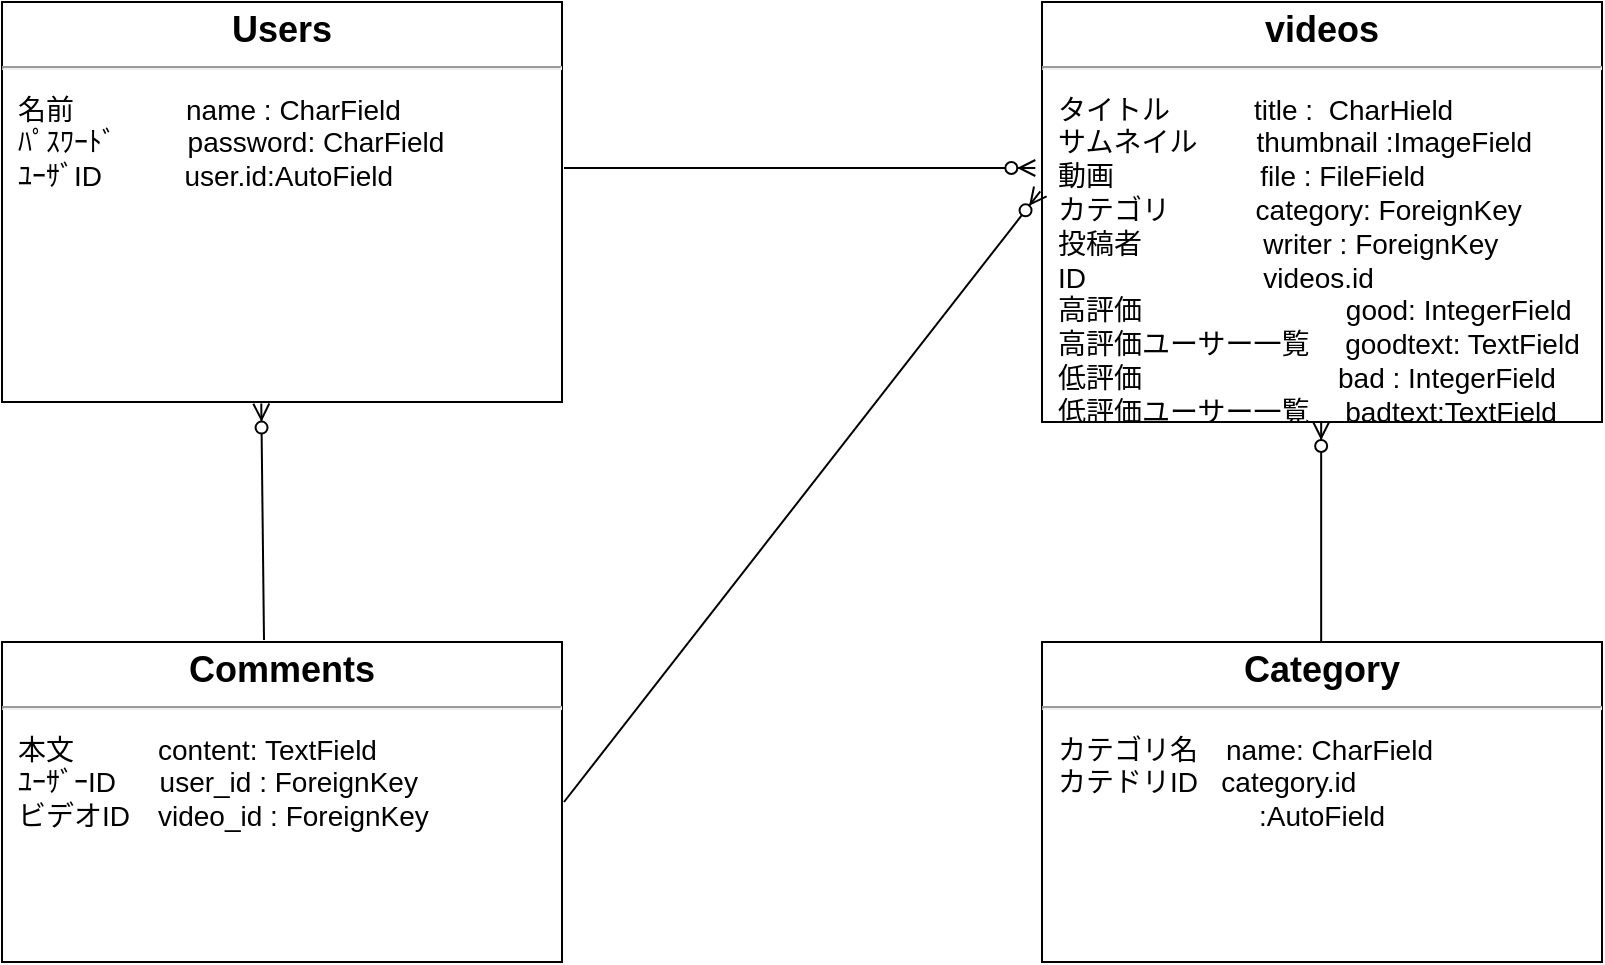 <mxfile version="14.6.13" type="device"><diagram id="ZUkFhhqWnhC4JJCuce4R" name="ページ1"><mxGraphModel dx="1326" dy="626" grid="1" gridSize="10" guides="1" tooltips="1" connect="1" arrows="1" fold="1" page="1" pageScale="1" pageWidth="827" pageHeight="1169" math="0" shadow="0"><root><mxCell id="0"/><mxCell id="1" parent="0"/><mxCell id="0TJTjGrkRE97xuGlmy0G-12" value="&lt;p style=&quot;margin: 0px ; margin-top: 4px ; text-align: center&quot;&gt;&lt;font style=&quot;font-size: 18px&quot;&gt;&lt;b&gt;Users&lt;/b&gt;&lt;/font&gt;&lt;/p&gt;&lt;hr&gt;&lt;p&gt;&lt;/p&gt;&lt;p style=&quot;margin: 0px ; margin-left: 8px ; text-align: left&quot;&gt;&lt;font style=&quot;font-size: 14px&quot;&gt;名前　　　　name : CharField&lt;/font&gt;&lt;/p&gt;&lt;p style=&quot;margin: 0px ; margin-left: 8px ; text-align: left&quot;&gt;&lt;font style=&quot;font-size: 14px&quot;&gt;ﾊﾟｽﾜｰﾄﾞ　&amp;nbsp; password: string&lt;/font&gt;&lt;/p&gt;&lt;p style=&quot;margin: 0px ; margin-left: 8px ; text-align: left&quot;&gt;&lt;font size=&quot;3&quot;&gt;ﾕｰｻﾞID&amp;nbsp; &amp;nbsp; &amp;nbsp; user.id:&lt;/font&gt;&lt;span style=&quot;font-size: medium&quot;&gt;AutoField&lt;/span&gt;&lt;/p&gt;&lt;p style=&quot;margin: 0px ; margin-left: 8px ; text-align: left&quot;&gt;&lt;br&gt;&lt;/p&gt;" style="shape=rect;overflow=fill;html=1;whiteSpace=wrap;align=center;" parent="1" vertex="1"><mxGeometry x="80" y="40" width="280" height="200" as="geometry"/></mxCell><mxCell id="0TJTjGrkRE97xuGlmy0G-14" value="&lt;p style=&quot;margin: 0px ; margin-top: 4px ; text-align: center&quot;&gt;&lt;font style=&quot;font-size: 18px&quot;&gt;&lt;b&gt;Comments&lt;/b&gt;&lt;/font&gt;&lt;/p&gt;&lt;hr&gt;&lt;p&gt;&lt;/p&gt;&lt;p style=&quot;margin: 0px 0px 0px 8px ; text-align: left ; font-size: 14px&quot;&gt;&lt;font style=&quot;font-size: 14px&quot;&gt;本文　　　content: TextField&lt;/font&gt;&lt;/p&gt;&lt;p style=&quot;margin: 0px 0px 0px 8px ; text-align: left ; font-size: 14px&quot;&gt;&lt;font style=&quot;font-size: 14px&quot;&gt;ﾕｰｻﾞｰID　&amp;nbsp; user_id : ForeignKey&lt;/font&gt;&lt;/p&gt;&lt;p style=&quot;margin: 0px 0px 0px 8px ; text-align: left ; font-size: 14px&quot;&gt;&lt;font style=&quot;font-size: 14px&quot;&gt;ビデオID　video_id : ForeignKey&lt;/font&gt;&lt;/p&gt;&lt;p style=&quot;margin: 0px 0px 0px 8px ; text-align: left ; font-size: 14px&quot;&gt;&lt;br&gt;&lt;/p&gt;&lt;br style=&quot;font-size: 14px&quot;&gt;&lt;p style=&quot;margin: 0px ; margin-left: 8px ; text-align: left&quot;&gt;&lt;br&gt;&lt;/p&gt;" style="shape=rect;overflow=fill;html=1;whiteSpace=wrap;align=center;" parent="1" vertex="1"><mxGeometry x="80" y="360" width="280" height="160" as="geometry"/></mxCell><mxCell id="0TJTjGrkRE97xuGlmy0G-15" value="&lt;p style=&quot;margin: 0px ; margin-top: 4px ; text-align: center&quot;&gt;&lt;span style=&quot;font-size: 18px&quot;&gt;&lt;b&gt;videos&lt;/b&gt;&lt;/span&gt;&lt;/p&gt;&lt;hr&gt;&lt;p&gt;&lt;/p&gt;&lt;p style=&quot;margin: 0px 0px 0px 8px ; text-align: left ; font-size: 14px&quot;&gt;&lt;font style=&quot;font-size: 14px&quot;&gt;タイトル　　　title :&amp;nbsp; CharHield&lt;/font&gt;&lt;/p&gt;&lt;p style=&quot;margin: 0px 0px 0px 8px ; text-align: left ; font-size: 14px&quot;&gt;&lt;font style=&quot;font-size: 14px&quot;&gt;サムネイル&amp;nbsp; &amp;nbsp; 　thumbnail :ImageField&lt;/font&gt;&lt;/p&gt;&lt;p style=&quot;margin: 0px 0px 0px 8px ; text-align: left ; font-size: 14px&quot;&gt;&lt;font style=&quot;font-size: 14px&quot;&gt;動画　　&amp;nbsp; &amp;nbsp; &amp;nbsp; &amp;nbsp; 　file : FileField&lt;/font&gt;&lt;/p&gt;&lt;p style=&quot;margin: 0px 0px 0px 8px ; text-align: left ; font-size: 14px&quot;&gt;&lt;font style=&quot;font-size: 14px&quot;&gt;カテゴリ&amp;nbsp; &amp;nbsp; &amp;nbsp; &amp;nbsp; &amp;nbsp; &amp;nbsp;category: ForeignKey&lt;/font&gt;&lt;/p&gt;&lt;p style=&quot;margin: 0px 0px 0px 8px ; text-align: left ; font-size: 14px&quot;&gt;&lt;font style=&quot;font-size: 14px&quot;&gt;投稿者&amp;nbsp; &amp;nbsp; &amp;nbsp; &amp;nbsp; 　&amp;nbsp; &amp;nbsp; writer : ForeignKey&lt;/font&gt;&lt;/p&gt;&lt;p style=&quot;margin: 0px 0px 0px 8px ; text-align: left ; font-size: 14px&quot;&gt;&lt;font style=&quot;font-size: 14px&quot;&gt;ID&amp;nbsp; &amp;nbsp; &amp;nbsp; &amp;nbsp; &amp;nbsp; &amp;nbsp; 　　　videos.id&lt;/font&gt;&lt;/p&gt;&lt;p style=&quot;margin: 0px 0px 0px 8px ; text-align: left ; font-size: 14px&quot;&gt;&lt;font style=&quot;font-size: 14px&quot;&gt;高評価&amp;nbsp; &amp;nbsp; &amp;nbsp; &amp;nbsp; &amp;nbsp; &amp;nbsp; &amp;nbsp; &amp;nbsp; 　　&amp;nbsp; &amp;nbsp;good: IntegerField&lt;/font&gt;&lt;/p&gt;&lt;p style=&quot;margin: 0px 0px 0px 8px ; text-align: left ; font-size: 14px&quot;&gt;&lt;font style=&quot;font-size: 14px&quot;&gt;高評価ユーサー一覧 　goodtext: TextField&lt;/font&gt;&lt;/p&gt;&lt;p style=&quot;margin: 0px 0px 0px 8px ; text-align: left ; font-size: 14px&quot;&gt;&lt;font style=&quot;font-size: 14px&quot;&gt;低評価&amp;nbsp; &amp;nbsp; &amp;nbsp; &amp;nbsp; &amp;nbsp; &amp;nbsp; &amp;nbsp; &amp;nbsp; &amp;nbsp; 　　bad : IntegerField&lt;/font&gt;&lt;/p&gt;&lt;p style=&quot;margin: 0px 0px 0px 8px ; text-align: left ; font-size: 14px&quot;&gt;&lt;font style=&quot;font-size: 14px&quot;&gt;低評価ユーサー一覧 　badtext:TextField&lt;/font&gt;&lt;/p&gt;" style="shape=rect;overflow=fill;html=1;whiteSpace=wrap;align=center;" parent="1" vertex="1"><mxGeometry x="600" y="40" width="280" height="210" as="geometry"/></mxCell><mxCell id="kjGYBz6COglqCUVGO2p4-1" value="&lt;p style=&quot;margin: 0px ; margin-top: 4px ; text-align: center&quot;&gt;&lt;span style=&quot;font-size: 18px&quot;&gt;&lt;b&gt;Category&lt;/b&gt;&lt;/span&gt;&lt;/p&gt;&lt;hr&gt;&lt;p&gt;&lt;/p&gt;&lt;p style=&quot;margin: 0px 0px 0px 8px ; text-align: left ; font-size: 14px&quot;&gt;&lt;font style=&quot;font-size: 14px&quot;&gt;カテゴリ名　name: CharField&lt;/font&gt;&lt;/p&gt;&lt;p style=&quot;margin: 0px 0px 0px 8px ; text-align: left ; font-size: 14px&quot;&gt;&lt;font style=&quot;font-size: 14px&quot;&gt;カテドリID&amp;nbsp; &amp;nbsp;category.id&lt;/font&gt;&lt;/p&gt;&lt;font style=&quot;font-size: 14px&quot;&gt;&lt;font style=&quot;text-align: left ; font-size: 14px&quot;&gt;:&lt;/font&gt;&lt;span style=&quot;text-align: left&quot;&gt;AutoField&lt;/span&gt;&lt;/font&gt;&lt;br&gt;&lt;p style=&quot;margin: 0px ; margin-left: 8px ; text-align: left&quot;&gt;&lt;br&gt;&lt;/p&gt;" style="shape=rect;overflow=fill;html=1;whiteSpace=wrap;align=center;" parent="1" vertex="1"><mxGeometry x="600" y="360" width="280" height="160" as="geometry"/></mxCell><mxCell id="6wN9YaApmXP57tKJy093-1" value="&lt;p style=&quot;margin: 0px ; margin-top: 4px ; text-align: center&quot;&gt;&lt;font style=&quot;font-size: 18px&quot;&gt;&lt;b&gt;Users&lt;/b&gt;&lt;/font&gt;&lt;/p&gt;&lt;hr&gt;&lt;p&gt;&lt;/p&gt;&lt;p style=&quot;margin: 0px 0px 0px 8px ; text-align: left ; font-size: 14px&quot;&gt;&lt;font style=&quot;font-size: 14px&quot;&gt;名前　　　　name : CharField&lt;/font&gt;&lt;/p&gt;&lt;p style=&quot;margin: 0px 0px 0px 8px ; text-align: left ; font-size: 14px&quot;&gt;&lt;font style=&quot;font-size: 14px&quot;&gt;ﾊﾟｽﾜｰﾄﾞ　&amp;nbsp; 　password: CharField&lt;/font&gt;&lt;/p&gt;&lt;p style=&quot;margin: 0px 0px 0px 8px ; text-align: left ; font-size: 14px&quot;&gt;&lt;font style=&quot;font-size: 14px&quot;&gt;ﾕｰｻﾞID&amp;nbsp; &amp;nbsp; &amp;nbsp; 　 user.id:AutoField&lt;/font&gt;&lt;/p&gt;&lt;p style=&quot;margin: 0px 0px 0px 8px ; text-align: left ; font-size: 14px&quot;&gt;&lt;br&gt;&lt;/p&gt;" style="shape=rect;overflow=fill;html=1;whiteSpace=wrap;align=center;" parent="1" vertex="1"><mxGeometry x="80" y="40" width="280" height="200" as="geometry"/></mxCell><mxCell id="myRPSEAugyKKn-lHm9ha-10" value="" style="fontSize=12;html=1;endArrow=ERzeroToMany;endFill=1;entryX=0.889;entryY=1.15;entryDx=0;entryDy=0;entryPerimeter=0;" parent="1" edge="1"><mxGeometry width="100" height="100" relative="1" as="geometry"><mxPoint x="361" y="123" as="sourcePoint"/><mxPoint x="596.67" y="123" as="targetPoint"/></mxGeometry></mxCell><mxCell id="myRPSEAugyKKn-lHm9ha-14" value="" style="fontSize=12;html=1;endArrow=ERzeroToMany;endFill=1;entryX=0.463;entryY=1.004;entryDx=0;entryDy=0;entryPerimeter=0;" parent="1" target="6wN9YaApmXP57tKJy093-1" edge="1"><mxGeometry width="100" height="100" relative="1" as="geometry"><mxPoint x="211" y="359" as="sourcePoint"/><mxPoint x="211" y="243" as="targetPoint"/></mxGeometry></mxCell><mxCell id="myRPSEAugyKKn-lHm9ha-16" value="" style="fontSize=12;html=1;endArrow=ERzeroToMany;endFill=1;entryX=0.463;entryY=1.004;entryDx=0;entryDy=0;entryPerimeter=0;" parent="1" edge="1"><mxGeometry width="100" height="100" relative="1" as="geometry"><mxPoint x="739.58" y="360" as="sourcePoint"/><mxPoint x="739.58" y="250.0" as="targetPoint"/></mxGeometry></mxCell><mxCell id="myRPSEAugyKKn-lHm9ha-18" value="" style="fontSize=12;html=1;endArrow=ERzeroToMany;endFill=1;entryX=-0.003;entryY=0.451;entryDx=0;entryDy=0;entryPerimeter=0;" parent="1" target="0TJTjGrkRE97xuGlmy0G-15" edge="1"><mxGeometry width="100" height="100" relative="1" as="geometry"><mxPoint x="361" y="440" as="sourcePoint"/><mxPoint x="360.0" y="290.0" as="targetPoint"/></mxGeometry></mxCell></root></mxGraphModel></diagram></mxfile>